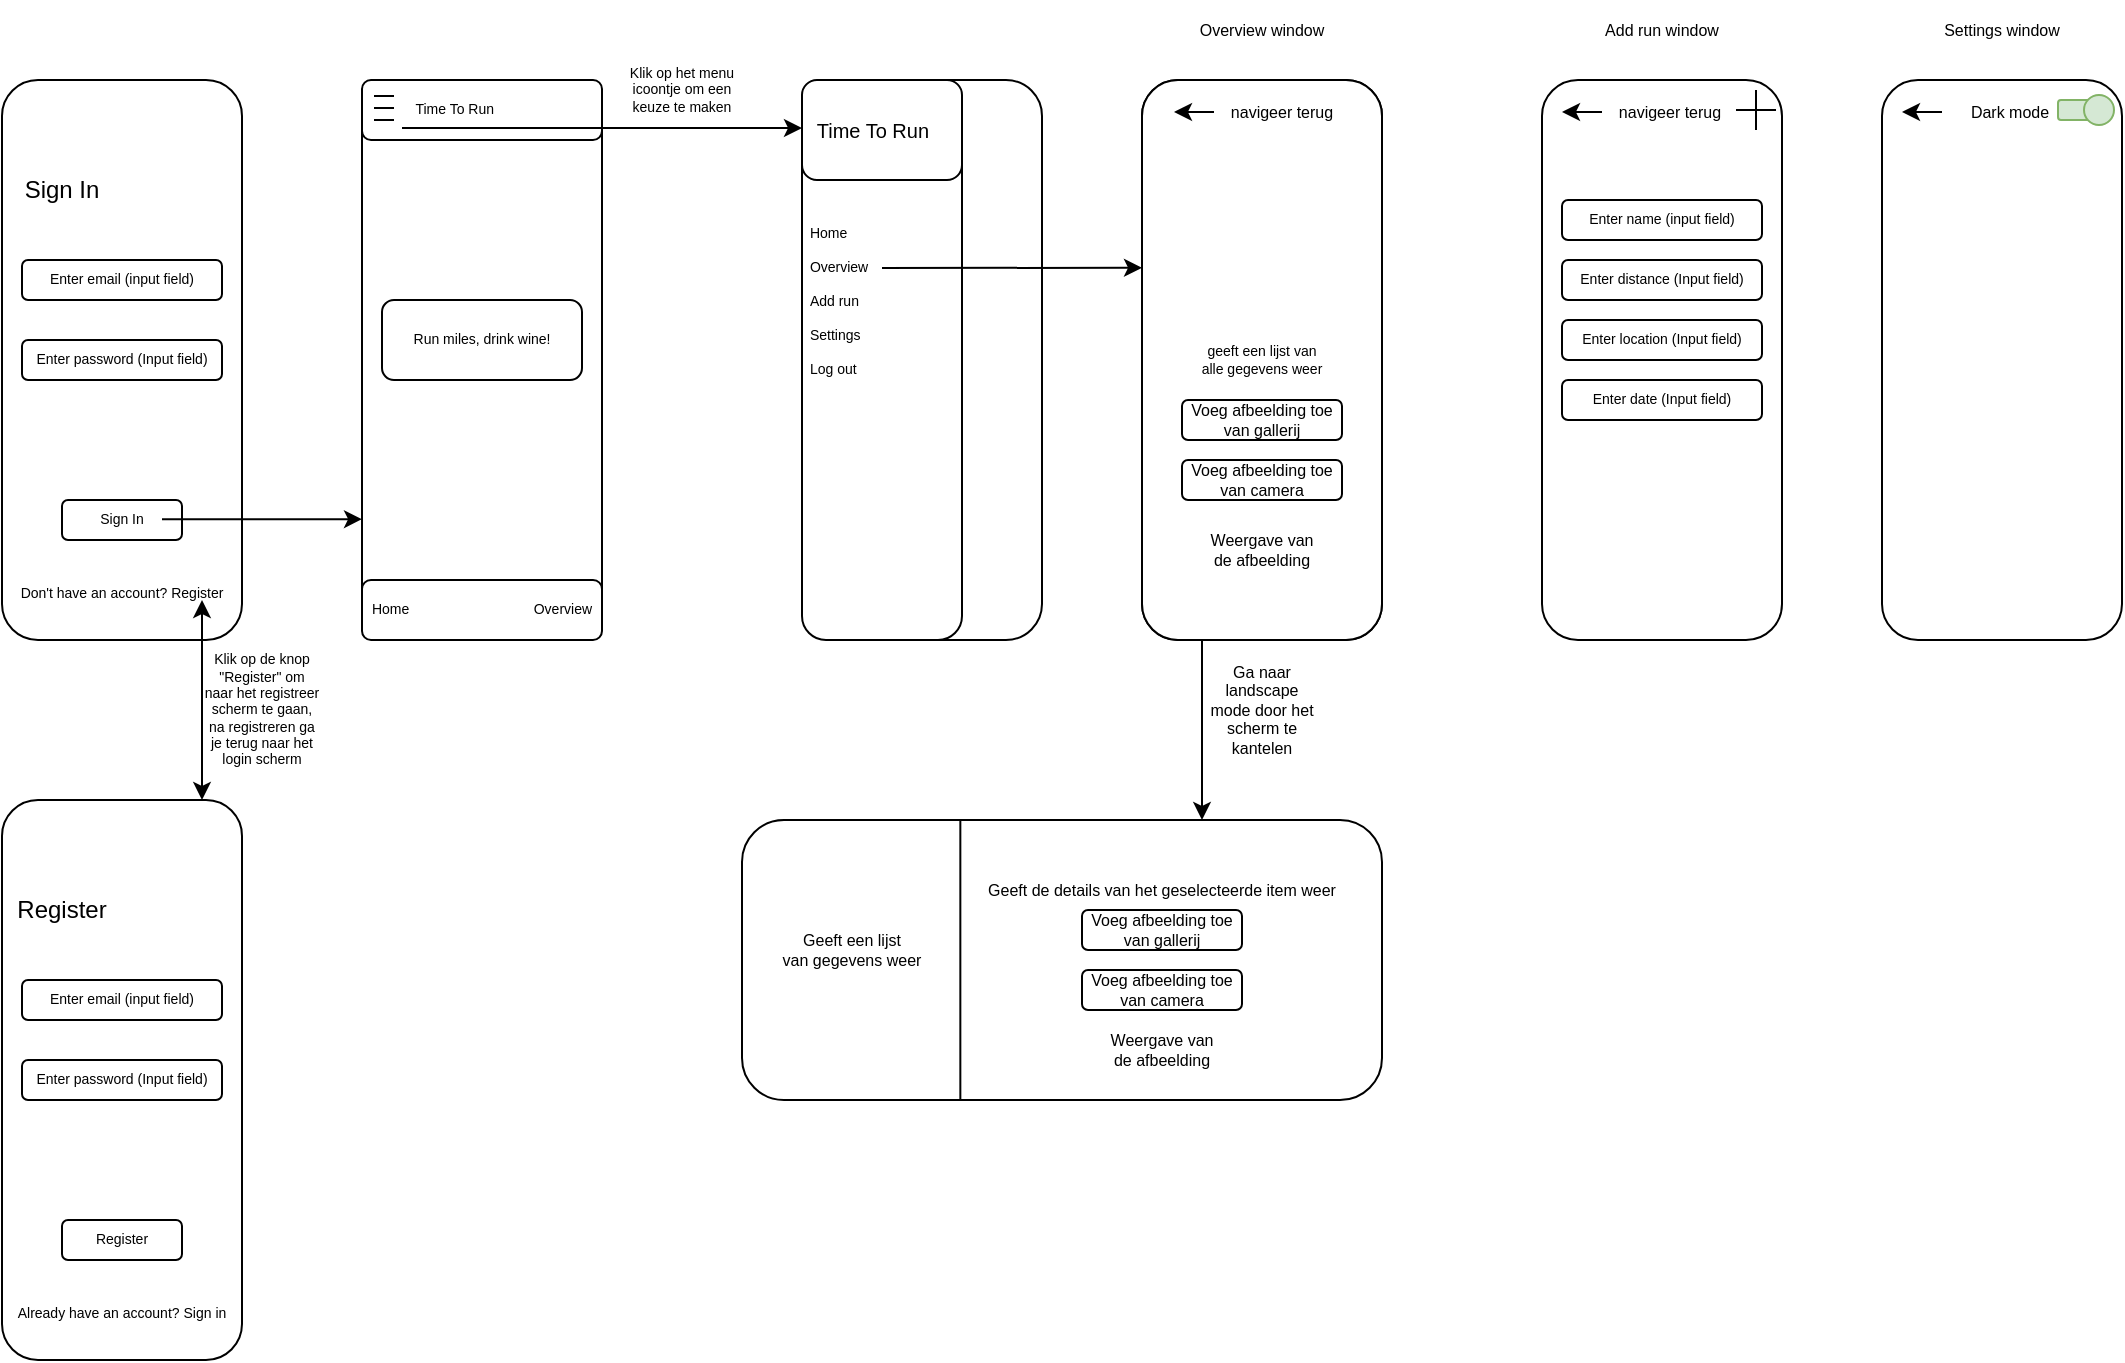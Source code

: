 <mxfile version="20.5.3" type="device"><diagram id="XDs04WPQAmfwQ1S7wEJm" name="Pagina-1"><mxGraphModel dx="1673" dy="887" grid="1" gridSize="10" guides="1" tooltips="1" connect="1" arrows="1" fold="1" page="1" pageScale="1" pageWidth="827" pageHeight="1169" math="0" shadow="0"><root><mxCell id="0"/><mxCell id="1" parent="0"/><mxCell id="v5DF_nwV96yvVOGhCkZ1-2" value="" style="rounded=1;whiteSpace=wrap;html=1;" vertex="1" parent="1"><mxGeometry x="120" y="120" width="120" height="280" as="geometry"/></mxCell><mxCell id="v5DF_nwV96yvVOGhCkZ1-3" value="Sign In" style="text;html=1;strokeColor=none;fillColor=none;align=center;verticalAlign=middle;whiteSpace=wrap;rounded=0;" vertex="1" parent="1"><mxGeometry x="120" y="160" width="60" height="30" as="geometry"/></mxCell><mxCell id="v5DF_nwV96yvVOGhCkZ1-4" value="&lt;font style=&quot;font-size: 7px;&quot;&gt;Don't have an account? Register&lt;/font&gt;" style="text;html=1;strokeColor=none;fillColor=none;align=center;verticalAlign=middle;whiteSpace=wrap;rounded=0;" vertex="1" parent="1"><mxGeometry x="120" y="360" width="120" height="30" as="geometry"/></mxCell><mxCell id="v5DF_nwV96yvVOGhCkZ1-5" value="Enter email (input field)" style="rounded=1;whiteSpace=wrap;html=1;fontSize=7;" vertex="1" parent="1"><mxGeometry x="130" y="210" width="100" height="20" as="geometry"/></mxCell><mxCell id="v5DF_nwV96yvVOGhCkZ1-6" value="Enter password (Input field)" style="rounded=1;whiteSpace=wrap;html=1;fontSize=7;" vertex="1" parent="1"><mxGeometry x="130" y="250" width="100" height="20" as="geometry"/></mxCell><mxCell id="v5DF_nwV96yvVOGhCkZ1-7" value="Sign In" style="rounded=1;whiteSpace=wrap;html=1;fontSize=7;" vertex="1" parent="1"><mxGeometry x="150" y="330" width="60" height="20" as="geometry"/></mxCell><mxCell id="v5DF_nwV96yvVOGhCkZ1-8" value="" style="endArrow=classic;startArrow=classic;html=1;rounded=0;fontSize=7;" edge="1" parent="1"><mxGeometry width="50" height="50" relative="1" as="geometry"><mxPoint x="220" y="480" as="sourcePoint"/><mxPoint x="220" y="380" as="targetPoint"/><Array as="points"><mxPoint x="220" y="420"/></Array></mxGeometry></mxCell><mxCell id="v5DF_nwV96yvVOGhCkZ1-10" value="Klik op de knop &quot;Register&quot; om naar het registreer scherm te gaan, na registreren ga je terug naar het login scherm" style="text;html=1;strokeColor=none;fillColor=none;align=center;verticalAlign=middle;whiteSpace=wrap;rounded=0;fontSize=7;" vertex="1" parent="1"><mxGeometry x="220" y="420" width="60" height="30" as="geometry"/></mxCell><mxCell id="v5DF_nwV96yvVOGhCkZ1-15" value="" style="rounded=1;whiteSpace=wrap;html=1;" vertex="1" parent="1"><mxGeometry x="120" y="480" width="120" height="280" as="geometry"/></mxCell><mxCell id="v5DF_nwV96yvVOGhCkZ1-16" value="Register" style="text;html=1;strokeColor=none;fillColor=none;align=center;verticalAlign=middle;whiteSpace=wrap;rounded=0;" vertex="1" parent="1"><mxGeometry x="120" y="520" width="60" height="30" as="geometry"/></mxCell><mxCell id="v5DF_nwV96yvVOGhCkZ1-17" value="&lt;font style=&quot;font-size: 7px;&quot;&gt;Already have an account? Sign in&lt;/font&gt;" style="text;html=1;strokeColor=none;fillColor=none;align=center;verticalAlign=middle;whiteSpace=wrap;rounded=0;" vertex="1" parent="1"><mxGeometry x="120" y="720" width="120" height="30" as="geometry"/></mxCell><mxCell id="v5DF_nwV96yvVOGhCkZ1-18" value="Enter email (input field)" style="rounded=1;whiteSpace=wrap;html=1;fontSize=7;" vertex="1" parent="1"><mxGeometry x="130" y="570" width="100" height="20" as="geometry"/></mxCell><mxCell id="v5DF_nwV96yvVOGhCkZ1-19" value="Enter password (Input field)" style="rounded=1;whiteSpace=wrap;html=1;fontSize=7;" vertex="1" parent="1"><mxGeometry x="130" y="610" width="100" height="20" as="geometry"/></mxCell><mxCell id="v5DF_nwV96yvVOGhCkZ1-20" value="Register" style="rounded=1;whiteSpace=wrap;html=1;fontSize=7;" vertex="1" parent="1"><mxGeometry x="150" y="690" width="60" height="20" as="geometry"/></mxCell><mxCell id="v5DF_nwV96yvVOGhCkZ1-21" value="" style="endArrow=classic;html=1;rounded=0;fontSize=7;" edge="1" parent="1"><mxGeometry width="50" height="50" relative="1" as="geometry"><mxPoint x="200" y="339.58" as="sourcePoint"/><mxPoint x="300" y="339.58" as="targetPoint"/></mxGeometry></mxCell><mxCell id="v5DF_nwV96yvVOGhCkZ1-22" value="" style="rounded=1;whiteSpace=wrap;html=1;" vertex="1" parent="1"><mxGeometry x="300" y="120" width="120" height="280" as="geometry"/></mxCell><mxCell id="v5DF_nwV96yvVOGhCkZ1-26" value="Run miles, drink wine!" style="rounded=1;whiteSpace=wrap;html=1;fontSize=7;" vertex="1" parent="1"><mxGeometry x="310" y="230" width="100" height="40" as="geometry"/></mxCell><mxCell id="v5DF_nwV96yvVOGhCkZ1-27" value="Home&amp;nbsp; &amp;nbsp; &amp;nbsp; &amp;nbsp; &amp;nbsp; &amp;nbsp; &amp;nbsp; &amp;nbsp; &amp;nbsp; &amp;nbsp; &amp;nbsp; &amp;nbsp; &amp;nbsp; &amp;nbsp; &amp;nbsp; &amp;nbsp; Overview" style="rounded=1;whiteSpace=wrap;html=1;fontSize=7;" vertex="1" parent="1"><mxGeometry x="300" y="370" width="120" height="30" as="geometry"/></mxCell><mxCell id="v5DF_nwV96yvVOGhCkZ1-28" value="" style="rounded=1;whiteSpace=wrap;html=1;" vertex="1" parent="1"><mxGeometry x="690" y="120" width="120" height="280" as="geometry"/></mxCell><mxCell id="v5DF_nwV96yvVOGhCkZ1-31" value="geeft een lijst van &lt;br&gt;alle gegevens weer" style="rounded=1;whiteSpace=wrap;html=1;fontSize=7;" vertex="1" parent="1"><mxGeometry x="690" y="120" width="120" height="280" as="geometry"/></mxCell><mxCell id="v5DF_nwV96yvVOGhCkZ1-34" value="" style="rounded=1;whiteSpace=wrap;html=1;" vertex="1" parent="1"><mxGeometry x="890" y="120" width="120" height="280" as="geometry"/></mxCell><mxCell id="v5DF_nwV96yvVOGhCkZ1-37" value="Enter name (input field)" style="rounded=1;whiteSpace=wrap;html=1;fontSize=7;" vertex="1" parent="1"><mxGeometry x="900" y="180" width="100" height="20" as="geometry"/></mxCell><mxCell id="v5DF_nwV96yvVOGhCkZ1-38" value="Enter distance (Input field)" style="rounded=1;whiteSpace=wrap;html=1;fontSize=7;" vertex="1" parent="1"><mxGeometry x="900" y="210" width="100" height="20" as="geometry"/></mxCell><mxCell id="v5DF_nwV96yvVOGhCkZ1-46" value="Time To Run&amp;nbsp; &amp;nbsp; &amp;nbsp; &amp;nbsp; &amp;nbsp; &amp;nbsp; &amp;nbsp;&amp;nbsp;" style="rounded=1;whiteSpace=wrap;html=1;fontSize=7;" vertex="1" parent="1"><mxGeometry x="300" y="120" width="120" height="30" as="geometry"/></mxCell><mxCell id="v5DF_nwV96yvVOGhCkZ1-47" value="" style="endArrow=none;html=1;rounded=0;fontSize=7;" edge="1" parent="1"><mxGeometry width="50" height="50" relative="1" as="geometry"><mxPoint x="306" y="128" as="sourcePoint"/><mxPoint x="316" y="128" as="targetPoint"/></mxGeometry></mxCell><mxCell id="v5DF_nwV96yvVOGhCkZ1-48" value="" style="endArrow=none;html=1;rounded=0;fontSize=7;" edge="1" parent="1"><mxGeometry width="50" height="50" relative="1" as="geometry"><mxPoint x="306" y="134" as="sourcePoint"/><mxPoint x="316" y="134" as="targetPoint"/></mxGeometry></mxCell><mxCell id="v5DF_nwV96yvVOGhCkZ1-49" value="" style="endArrow=none;html=1;rounded=0;fontSize=7;" edge="1" parent="1"><mxGeometry width="50" height="50" relative="1" as="geometry"><mxPoint x="306" y="140" as="sourcePoint"/><mxPoint x="316" y="140" as="targetPoint"/></mxGeometry></mxCell><mxCell id="v5DF_nwV96yvVOGhCkZ1-50" value="" style="endArrow=classic;html=1;rounded=0;fontSize=7;" edge="1" parent="1"><mxGeometry width="50" height="50" relative="1" as="geometry"><mxPoint x="320" y="144.0" as="sourcePoint"/><mxPoint x="520" y="144" as="targetPoint"/></mxGeometry></mxCell><mxCell id="v5DF_nwV96yvVOGhCkZ1-51" value="Klik op het menu icoontje om een keuze te maken" style="text;html=1;strokeColor=none;fillColor=none;align=center;verticalAlign=middle;whiteSpace=wrap;rounded=0;fontSize=7;" vertex="1" parent="1"><mxGeometry x="430" y="110" width="60" height="30" as="geometry"/></mxCell><mxCell id="v5DF_nwV96yvVOGhCkZ1-52" value="" style="rounded=1;whiteSpace=wrap;html=1;" vertex="1" parent="1"><mxGeometry x="520" y="120" width="120" height="280" as="geometry"/></mxCell><mxCell id="v5DF_nwV96yvVOGhCkZ1-60" value="&amp;nbsp;Home&lt;br&gt;&lt;br&gt;&amp;nbsp;Overview&amp;nbsp;&lt;br&gt;&lt;br&gt;&amp;nbsp;Add run&lt;br&gt;&lt;br&gt;&amp;nbsp;Settings&lt;br&gt;&lt;br&gt;&amp;nbsp;Log out&lt;br&gt;&lt;br&gt;&lt;br&gt;&lt;br&gt;&lt;br&gt;&lt;br&gt;&lt;br&gt;&lt;br&gt;" style="rounded=1;whiteSpace=wrap;html=1;fontSize=7;align=left;" vertex="1" parent="1"><mxGeometry x="520" y="120" width="80" height="280" as="geometry"/></mxCell><mxCell id="v5DF_nwV96yvVOGhCkZ1-61" value="&lt;font style=&quot;font-size: 10px;&quot;&gt;&amp;nbsp; Time To Run&lt;/font&gt;" style="rounded=1;whiteSpace=wrap;html=1;fontSize=7;align=left;" vertex="1" parent="1"><mxGeometry x="520" y="120" width="80" height="50" as="geometry"/></mxCell><mxCell id="v5DF_nwV96yvVOGhCkZ1-62" value="" style="endArrow=classic;html=1;rounded=0;fontSize=7;entryX=0;entryY=0.321;entryDx=0;entryDy=0;entryPerimeter=0;" edge="1" parent="1"><mxGeometry width="50" height="50" relative="1" as="geometry"><mxPoint x="560" y="214" as="sourcePoint"/><mxPoint x="690" y="213.88" as="targetPoint"/></mxGeometry></mxCell><mxCell id="v5DF_nwV96yvVOGhCkZ1-63" value="&lt;font style=&quot;font-size: 8px;&quot;&gt;navigeer terug&lt;/font&gt;" style="text;html=1;strokeColor=none;fillColor=none;align=center;verticalAlign=middle;whiteSpace=wrap;rounded=0;fontSize=10;" vertex="1" parent="1"><mxGeometry x="720" y="120" width="80" height="30" as="geometry"/></mxCell><mxCell id="v5DF_nwV96yvVOGhCkZ1-64" value="" style="endArrow=classic;html=1;rounded=0;fontSize=8;" edge="1" parent="1"><mxGeometry width="50" height="50" relative="1" as="geometry"><mxPoint x="726" y="136" as="sourcePoint"/><mxPoint x="706" y="136" as="targetPoint"/></mxGeometry></mxCell><mxCell id="v5DF_nwV96yvVOGhCkZ1-65" value="" style="rounded=1;whiteSpace=wrap;html=1;fontSize=8;" vertex="1" parent="1"><mxGeometry x="490" y="490" width="320" height="140" as="geometry"/></mxCell><mxCell id="v5DF_nwV96yvVOGhCkZ1-66" value="" style="endArrow=classic;html=1;rounded=0;fontSize=8;" edge="1" parent="1"><mxGeometry width="50" height="50" relative="1" as="geometry"><mxPoint x="720" y="400" as="sourcePoint"/><mxPoint x="720" y="490" as="targetPoint"/></mxGeometry></mxCell><mxCell id="v5DF_nwV96yvVOGhCkZ1-67" value="Ga naar landscape mode door het scherm te kantelen" style="text;html=1;strokeColor=none;fillColor=none;align=center;verticalAlign=middle;whiteSpace=wrap;rounded=0;fontSize=8;" vertex="1" parent="1"><mxGeometry x="720" y="420" width="60" height="30" as="geometry"/></mxCell><mxCell id="v5DF_nwV96yvVOGhCkZ1-68" value="" style="endArrow=none;html=1;rounded=0;fontSize=8;" edge="1" parent="1"><mxGeometry width="50" height="50" relative="1" as="geometry"><mxPoint x="599.17" y="630" as="sourcePoint"/><mxPoint x="599.17" y="490" as="targetPoint"/></mxGeometry></mxCell><mxCell id="v5DF_nwV96yvVOGhCkZ1-69" value="Geeft een lijst &lt;br&gt;van gegevens weer" style="text;html=1;strokeColor=none;fillColor=none;align=center;verticalAlign=middle;whiteSpace=wrap;rounded=0;fontSize=8;" vertex="1" parent="1"><mxGeometry x="500" y="520" width="90" height="70" as="geometry"/></mxCell><mxCell id="v5DF_nwV96yvVOGhCkZ1-70" value="Geeft de details van het geselecteerde item weer" style="text;html=1;strokeColor=none;fillColor=none;align=center;verticalAlign=middle;whiteSpace=wrap;rounded=0;fontSize=8;" vertex="1" parent="1"><mxGeometry x="610" y="510" width="180" height="30" as="geometry"/></mxCell><mxCell id="v5DF_nwV96yvVOGhCkZ1-71" value="Voeg afbeelding toe van gallerij" style="rounded=1;whiteSpace=wrap;html=1;fontSize=8;" vertex="1" parent="1"><mxGeometry x="710" y="280" width="80" height="20" as="geometry"/></mxCell><mxCell id="v5DF_nwV96yvVOGhCkZ1-73" value="Voeg afbeelding toe van camera" style="rounded=1;whiteSpace=wrap;html=1;fontSize=8;" vertex="1" parent="1"><mxGeometry x="710" y="310" width="80" height="20" as="geometry"/></mxCell><mxCell id="v5DF_nwV96yvVOGhCkZ1-74" value="Voeg afbeelding toe van gallerij" style="rounded=1;whiteSpace=wrap;html=1;fontSize=8;" vertex="1" parent="1"><mxGeometry x="660" y="535" width="80" height="20" as="geometry"/></mxCell><mxCell id="v5DF_nwV96yvVOGhCkZ1-75" value="Voeg afbeelding toe van camera" style="rounded=1;whiteSpace=wrap;html=1;fontSize=8;" vertex="1" parent="1"><mxGeometry x="660" y="565" width="80" height="20" as="geometry"/></mxCell><mxCell id="v5DF_nwV96yvVOGhCkZ1-76" value="Weergave van de afbeelding" style="text;html=1;strokeColor=none;fillColor=none;align=center;verticalAlign=middle;whiteSpace=wrap;rounded=0;fontSize=8;" vertex="1" parent="1"><mxGeometry x="720" y="340" width="60" height="30" as="geometry"/></mxCell><mxCell id="v5DF_nwV96yvVOGhCkZ1-77" value="Weergave van de afbeelding" style="text;html=1;strokeColor=none;fillColor=none;align=center;verticalAlign=middle;whiteSpace=wrap;rounded=0;fontSize=8;" vertex="1" parent="1"><mxGeometry x="670" y="590" width="60" height="30" as="geometry"/></mxCell><mxCell id="v5DF_nwV96yvVOGhCkZ1-78" value="Overview window" style="text;html=1;strokeColor=none;fillColor=none;align=center;verticalAlign=middle;whiteSpace=wrap;rounded=0;fontSize=8;" vertex="1" parent="1"><mxGeometry x="700" y="80" width="100" height="30" as="geometry"/></mxCell><mxCell id="v5DF_nwV96yvVOGhCkZ1-79" value="Add run window" style="text;html=1;strokeColor=none;fillColor=none;align=center;verticalAlign=middle;whiteSpace=wrap;rounded=0;fontSize=8;" vertex="1" parent="1"><mxGeometry x="900" y="80" width="100" height="30" as="geometry"/></mxCell><mxCell id="v5DF_nwV96yvVOGhCkZ1-83" value="&lt;font style=&quot;font-size: 8px;&quot;&gt;navigeer terug&lt;/font&gt;" style="text;html=1;strokeColor=none;fillColor=none;align=center;verticalAlign=middle;whiteSpace=wrap;rounded=0;fontSize=10;" vertex="1" parent="1"><mxGeometry x="914" y="120" width="80" height="30" as="geometry"/></mxCell><mxCell id="v5DF_nwV96yvVOGhCkZ1-84" value="" style="endArrow=classic;html=1;rounded=0;fontSize=8;" edge="1" parent="1"><mxGeometry width="50" height="50" relative="1" as="geometry"><mxPoint x="920" y="136" as="sourcePoint"/><mxPoint x="900" y="136" as="targetPoint"/></mxGeometry></mxCell><mxCell id="v5DF_nwV96yvVOGhCkZ1-85" value="" style="endArrow=none;html=1;rounded=0;fontSize=8;" edge="1" parent="1"><mxGeometry width="50" height="50" relative="1" as="geometry"><mxPoint x="997" y="145" as="sourcePoint"/><mxPoint x="997" y="125" as="targetPoint"/></mxGeometry></mxCell><mxCell id="v5DF_nwV96yvVOGhCkZ1-86" value="" style="endArrow=none;html=1;rounded=0;fontSize=8;" edge="1" parent="1"><mxGeometry width="50" height="50" relative="1" as="geometry"><mxPoint x="987" y="135" as="sourcePoint"/><mxPoint x="1007" y="135" as="targetPoint"/></mxGeometry></mxCell><mxCell id="v5DF_nwV96yvVOGhCkZ1-87" value="Enter location (Input field)" style="rounded=1;whiteSpace=wrap;html=1;fontSize=7;" vertex="1" parent="1"><mxGeometry x="900" y="240" width="100" height="20" as="geometry"/></mxCell><mxCell id="v5DF_nwV96yvVOGhCkZ1-88" value="Enter date (Input field)" style="rounded=1;whiteSpace=wrap;html=1;fontSize=7;" vertex="1" parent="1"><mxGeometry x="900" y="270" width="100" height="20" as="geometry"/></mxCell><mxCell id="v5DF_nwV96yvVOGhCkZ1-89" value="" style="rounded=1;whiteSpace=wrap;html=1;" vertex="1" parent="1"><mxGeometry x="1060" y="120" width="120" height="280" as="geometry"/></mxCell><mxCell id="v5DF_nwV96yvVOGhCkZ1-92" value="Settings window" style="text;html=1;strokeColor=none;fillColor=none;align=center;verticalAlign=middle;whiteSpace=wrap;rounded=0;fontSize=8;" vertex="1" parent="1"><mxGeometry x="1070" y="80" width="100" height="30" as="geometry"/></mxCell><mxCell id="v5DF_nwV96yvVOGhCkZ1-93" value="&lt;font style=&quot;font-size: 8px;&quot;&gt;Dark mode&lt;/font&gt;" style="text;html=1;strokeColor=none;fillColor=none;align=center;verticalAlign=middle;whiteSpace=wrap;rounded=0;fontSize=10;" vertex="1" parent="1"><mxGeometry x="1084" y="120" width="80" height="30" as="geometry"/></mxCell><mxCell id="v5DF_nwV96yvVOGhCkZ1-94" value="" style="endArrow=classic;html=1;rounded=0;fontSize=8;" edge="1" parent="1"><mxGeometry width="50" height="50" relative="1" as="geometry"><mxPoint x="1090.0" y="136" as="sourcePoint"/><mxPoint x="1070.0" y="136" as="targetPoint"/></mxGeometry></mxCell><mxCell id="v5DF_nwV96yvVOGhCkZ1-99" value="" style="rounded=1;whiteSpace=wrap;html=1;fontSize=7;fillColor=#d5e8d4;strokeColor=#82b366;" vertex="1" parent="1"><mxGeometry x="1148" y="130" width="26" height="10" as="geometry"/></mxCell><mxCell id="v5DF_nwV96yvVOGhCkZ1-100" value="" style="ellipse;whiteSpace=wrap;html=1;aspect=fixed;fontSize=8;fillColor=#d5e8d4;strokeColor=#82b366;" vertex="1" parent="1"><mxGeometry x="1161" y="127.5" width="15" height="15" as="geometry"/></mxCell></root></mxGraphModel></diagram></mxfile>